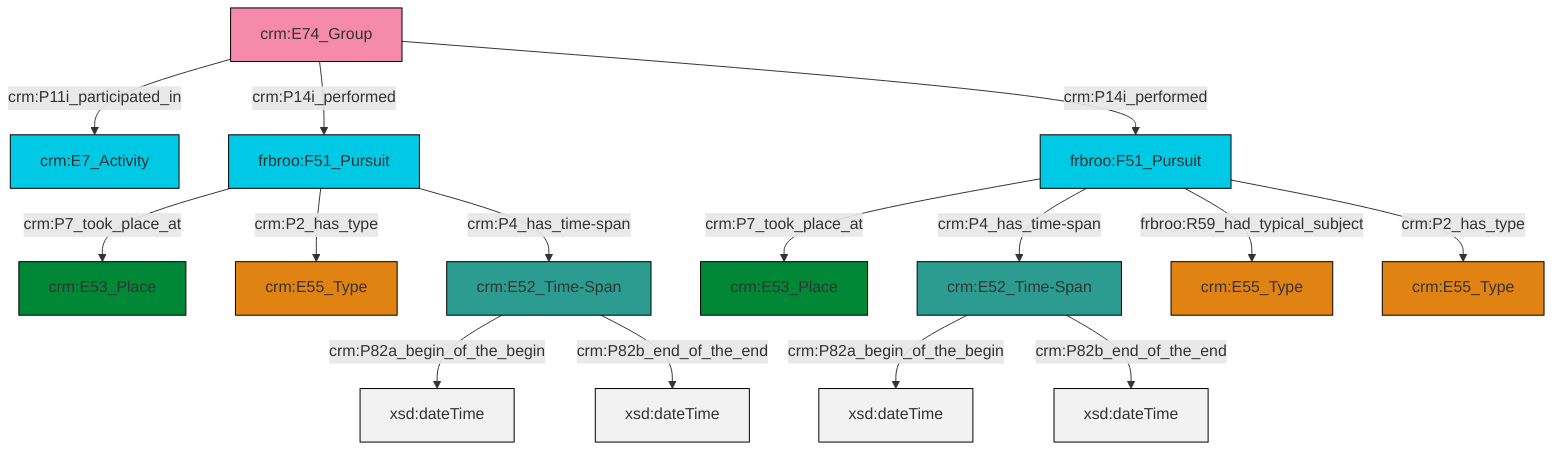 graph TD
classDef Literal fill:#f2f2f2,stroke:#000000;
classDef CRM_Entity fill:#FFFFFF,stroke:#000000;
classDef Temporal_Entity fill:#00C9E6, stroke:#000000;
classDef Type fill:#E18312, stroke:#000000;
classDef Time-Span fill:#2C9C91, stroke:#000000;
classDef Appellation fill:#FFEB7F, stroke:#000000;
classDef Place fill:#008836, stroke:#000000;
classDef Persistent_Item fill:#B266B2, stroke:#000000;
classDef Conceptual_Object fill:#FFD700, stroke:#000000;
classDef Physical_Thing fill:#D2B48C, stroke:#000000;
classDef Actor fill:#f58aad, stroke:#000000;
classDef PC_Classes fill:#4ce600, stroke:#000000;
classDef Multi fill:#cccccc,stroke:#000000;

0["frbroo:F51_Pursuit"]:::Temporal_Entity -->|crm:P7_took_place_at| 1["crm:E53_Place"]:::Place
2["crm:E52_Time-Span"]:::Time-Span -->|crm:P82a_begin_of_the_begin| 3[xsd:dateTime]:::Literal
8["crm:E74_Group"]:::Actor -->|crm:P11i_participated_in| 9["crm:E7_Activity"]:::Temporal_Entity
8["crm:E74_Group"]:::Actor -->|crm:P14i_performed| 10["frbroo:F51_Pursuit"]:::Temporal_Entity
10["frbroo:F51_Pursuit"]:::Temporal_Entity -->|crm:P7_took_place_at| 12["crm:E53_Place"]:::Place
0["frbroo:F51_Pursuit"]:::Temporal_Entity -->|crm:P4_has_time-span| 14["crm:E52_Time-Span"]:::Time-Span
0["frbroo:F51_Pursuit"]:::Temporal_Entity -->|frbroo:R59_had_typical_subject| 20["crm:E55_Type"]:::Type
10["frbroo:F51_Pursuit"]:::Temporal_Entity -->|crm:P2_has_type| 4["crm:E55_Type"]:::Type
0["frbroo:F51_Pursuit"]:::Temporal_Entity -->|crm:P2_has_type| 6["crm:E55_Type"]:::Type
14["crm:E52_Time-Span"]:::Time-Span -->|crm:P82a_begin_of_the_begin| 25[xsd:dateTime]:::Literal
8["crm:E74_Group"]:::Actor -->|crm:P14i_performed| 0["frbroo:F51_Pursuit"]:::Temporal_Entity
14["crm:E52_Time-Span"]:::Time-Span -->|crm:P82b_end_of_the_end| 26[xsd:dateTime]:::Literal
2["crm:E52_Time-Span"]:::Time-Span -->|crm:P82b_end_of_the_end| 27[xsd:dateTime]:::Literal
10["frbroo:F51_Pursuit"]:::Temporal_Entity -->|crm:P4_has_time-span| 2["crm:E52_Time-Span"]:::Time-Span